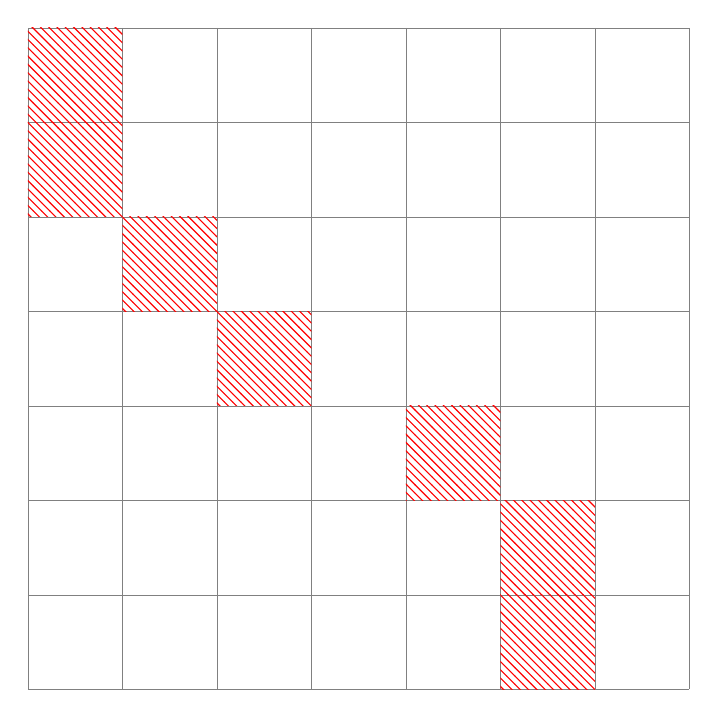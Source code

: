 \begin{tikzpicture}[scale=1.2]\footnotesize

\begin{scope}[yscale=-1] % I'm flipping the y-axis because I'm working on grids
  \pgfmathsetmacro{\p}{0}
  \draw[step=1cm,gray,very thin] (\p,0) grid (\p+7,7);

  \fill[pattern=north west lines,pattern color=red] (\p+2,3) rectangle (\p+3,4);
  \fill[pattern=north west lines,pattern color=red] (\p,1) rectangle (\p+1,2);
  \fill[pattern=north west lines,pattern color=red] (\p+5,5) rectangle (\p+6,6);
  \fill[pattern=north west lines,pattern color=red] (\p,0) rectangle (\p+1,1);
  \fill[pattern=north west lines,pattern color=red] (\p+1,2) rectangle (\p+2,3);
  \fill[pattern=north west lines,pattern color=red] (\p+4,4) rectangle (\p+5,5);
  \fill[pattern=north west lines,pattern color=red] (\p+5,6) rectangle (\p+6,7);
\end{scope}

\end{tikzpicture}
